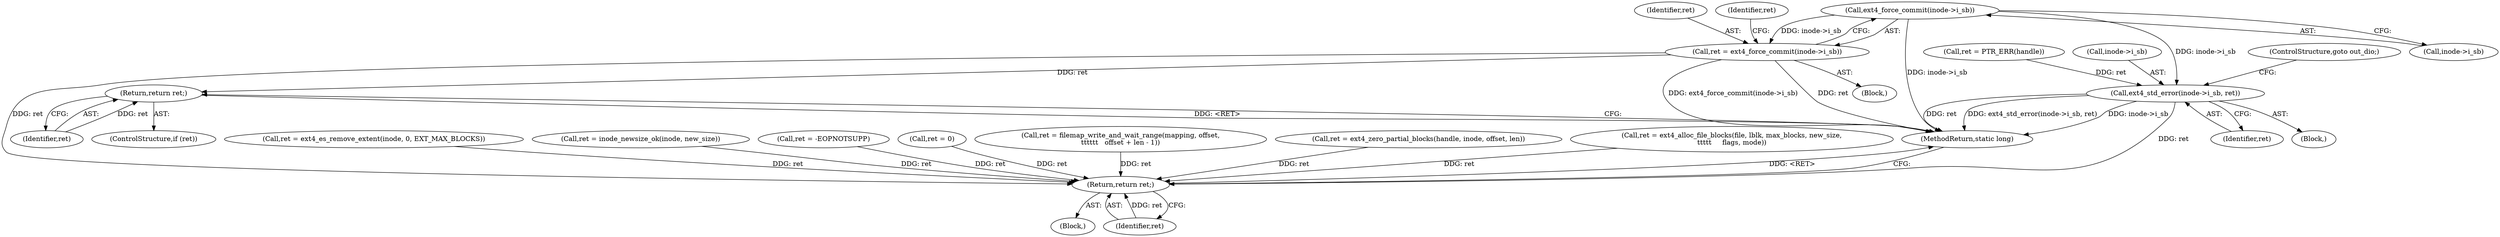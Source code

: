 digraph "0_linux_0f2af21aae11972fa924374ddcf52e88347cf5a8@pointer" {
"1000174" [label="(Call,ext4_force_commit(inode->i_sb))"];
"1000172" [label="(Call,ret = ext4_force_commit(inode->i_sb))"];
"1000180" [label="(Return,return ret;)"];
"1000481" [label="(Return,return ret;)"];
"1000418" [label="(Call,ext4_std_error(inode->i_sb, ret))"];
"1000483" [label="(MethodReturn,static long)"];
"1000175" [label="(Call,inode->i_sb)"];
"1000180" [label="(Return,return ret;)"];
"1000373" [label="(Call,ret = ext4_es_remove_extent(inode, 0, EXT_MAX_BLOCKS))"];
"1000323" [label="(Call,ret = inode_newsize_ok(inode, new_size))"];
"1000173" [label="(Identifier,ret)"];
"1000300" [label="(Call,ret = -EOPNOTSUPP)"];
"1000422" [label="(Identifier,ret)"];
"1000174" [label="(Call,ext4_force_commit(inode->i_sb))"];
"1000413" [label="(Block,)"];
"1000423" [label="(ControlStructure,goto out_dio;)"];
"1000414" [label="(Call,ret = PTR_ERR(handle))"];
"1000178" [label="(ControlStructure,if (ret))"];
"1000132" [label="(Call,ret = 0)"];
"1000116" [label="(Block,)"];
"1000191" [label="(Call,ret = filemap_write_and_wait_range(mapping, offset,\n\t\t\t\t\t\t   offset + len - 1))"];
"1000419" [label="(Call,inode->i_sb)"];
"1000482" [label="(Identifier,ret)"];
"1000171" [label="(Block,)"];
"1000181" [label="(Identifier,ret)"];
"1000455" [label="(Call,ret = ext4_zero_partial_blocks(handle, inode, offset, len))"];
"1000361" [label="(Call,ret = ext4_alloc_file_blocks(file, lblk, max_blocks, new_size,\n\t\t\t\t\t     flags, mode))"];
"1000179" [label="(Identifier,ret)"];
"1000481" [label="(Return,return ret;)"];
"1000418" [label="(Call,ext4_std_error(inode->i_sb, ret))"];
"1000172" [label="(Call,ret = ext4_force_commit(inode->i_sb))"];
"1000174" -> "1000172"  [label="AST: "];
"1000174" -> "1000175"  [label="CFG: "];
"1000175" -> "1000174"  [label="AST: "];
"1000172" -> "1000174"  [label="CFG: "];
"1000174" -> "1000483"  [label="DDG: inode->i_sb"];
"1000174" -> "1000172"  [label="DDG: inode->i_sb"];
"1000174" -> "1000418"  [label="DDG: inode->i_sb"];
"1000172" -> "1000171"  [label="AST: "];
"1000173" -> "1000172"  [label="AST: "];
"1000179" -> "1000172"  [label="CFG: "];
"1000172" -> "1000483"  [label="DDG: ret"];
"1000172" -> "1000483"  [label="DDG: ext4_force_commit(inode->i_sb)"];
"1000172" -> "1000180"  [label="DDG: ret"];
"1000172" -> "1000481"  [label="DDG: ret"];
"1000180" -> "1000178"  [label="AST: "];
"1000180" -> "1000181"  [label="CFG: "];
"1000181" -> "1000180"  [label="AST: "];
"1000483" -> "1000180"  [label="CFG: "];
"1000180" -> "1000483"  [label="DDG: <RET>"];
"1000181" -> "1000180"  [label="DDG: ret"];
"1000481" -> "1000116"  [label="AST: "];
"1000481" -> "1000482"  [label="CFG: "];
"1000482" -> "1000481"  [label="AST: "];
"1000483" -> "1000481"  [label="CFG: "];
"1000481" -> "1000483"  [label="DDG: <RET>"];
"1000482" -> "1000481"  [label="DDG: ret"];
"1000300" -> "1000481"  [label="DDG: ret"];
"1000418" -> "1000481"  [label="DDG: ret"];
"1000132" -> "1000481"  [label="DDG: ret"];
"1000323" -> "1000481"  [label="DDG: ret"];
"1000361" -> "1000481"  [label="DDG: ret"];
"1000373" -> "1000481"  [label="DDG: ret"];
"1000191" -> "1000481"  [label="DDG: ret"];
"1000455" -> "1000481"  [label="DDG: ret"];
"1000418" -> "1000413"  [label="AST: "];
"1000418" -> "1000422"  [label="CFG: "];
"1000419" -> "1000418"  [label="AST: "];
"1000422" -> "1000418"  [label="AST: "];
"1000423" -> "1000418"  [label="CFG: "];
"1000418" -> "1000483"  [label="DDG: ret"];
"1000418" -> "1000483"  [label="DDG: ext4_std_error(inode->i_sb, ret)"];
"1000418" -> "1000483"  [label="DDG: inode->i_sb"];
"1000414" -> "1000418"  [label="DDG: ret"];
}
